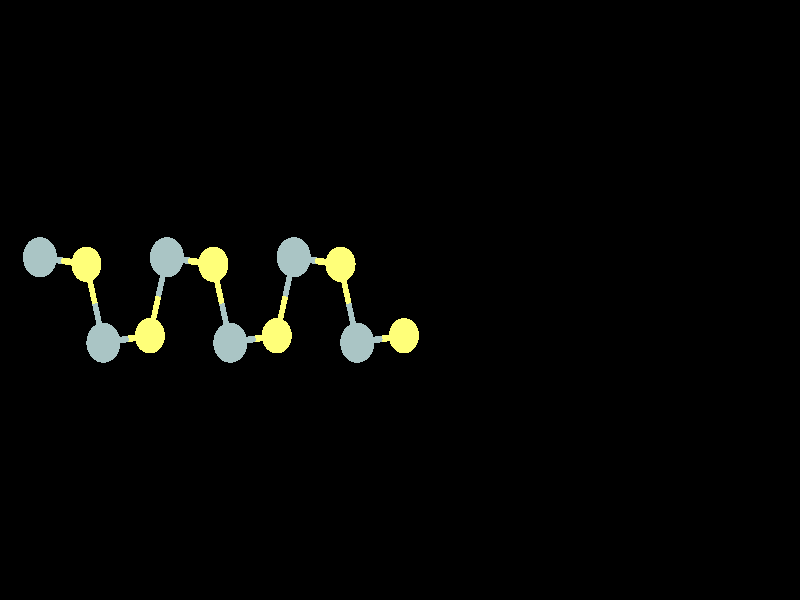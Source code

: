#include "colors.inc"
#include "finish.inc"

global_settings {assumed_gamma 1 max_trace_level 6}
background {color White transmit 1.0}
camera {orthographic
  right -28.24*x up 17.97*y
  direction 1.00*z
  location <0,0,50.00> look_at <0,0,0>}


light_source {<  2.00,   3.00,  40.00> color White
  area_light <0.70, 0, 0>, <0, 0.70, 0>, 3, 3
  adaptive 1 jitter}
// no fog
#declare simple = finish {phong 0.7}
#declare pale = finish {ambient 0.5 diffuse 0.85 roughness 0.001 specular 0.200 }
#declare intermediate = finish {ambient 0.3 diffuse 0.6 specular 0.1 roughness 0.04}
#declare vmd = finish {ambient 0.0 diffuse 0.65 phong 0.1 phong_size 40.0 specular 0.5 }
#declare jmol = finish {ambient 0.2 diffuse 0.6 specular 1 roughness 0.001 metallic}
#declare ase2 = finish {ambient 0.05 brilliance 3 diffuse 0.6 metallic specular 0.7 roughness 0.04 reflection 0.15}
#declare ase3 = finish {ambient 0.15 brilliance 2 diffuse 0.6 metallic specular 1.0 roughness 0.001 reflection 0.0}
#declare glass = finish {ambient 0.05 diffuse 0.3 specular 1.0 roughness 0.001}
#declare glass2 = finish {ambient 0.01 diffuse 0.3 specular 1.0 reflection 0.25 roughness 0.001}
#declare Rcell = 0.000;
#declare Rbond = 0.100;

#macro atom(LOC, R, COL, TRANS, FIN)
  sphere{LOC, R texture{pigment{color COL transmit TRANS} finish{FIN}}}
#end
#macro constrain(LOC, R, COL, TRANS FIN)
union{torus{R, Rcell rotate 45*z texture{pigment{color COL transmit TRANS} finish{FIN}}}
     torus{R, Rcell rotate -45*z texture{pigment{color COL transmit TRANS} finish{FIN}}}
     translate LOC}
#end

cylinder {<-13.45,  -8.55,  -0.00>, < 13.45,  -8.55,  -0.00>, Rcell pigment {Black}}
cylinder {<-13.45,  -8.55, -21.91>, < 13.45,  -8.55, -21.91>, Rcell pigment {Black}}
cylinder {<-13.45,   8.55, -21.91>, < 13.45,   8.55, -21.91>, Rcell pigment {Black}}
cylinder {<-13.45,   8.55,   0.00>, < 13.45,   8.55,  -0.00>, Rcell pigment {Black}}
cylinder {<-13.45,  -8.55,  -0.00>, <-13.45,  -8.55, -21.91>, Rcell pigment {Black}}
cylinder {< 13.45,  -8.55,  -0.00>, < 13.45,  -8.55, -21.91>, Rcell pigment {Black}}
cylinder {< 13.45,   8.55,  -0.00>, < 13.45,   8.55, -21.91>, Rcell pigment {Black}}
cylinder {<-13.45,   8.55,   0.00>, <-13.45,   8.55, -21.91>, Rcell pigment {Black}}
cylinder {<-13.45,  -8.55,  -0.00>, <-13.45,   8.55,   0.00>, Rcell pigment {Black}}
cylinder {< 13.45,  -8.55,  -0.00>, < 13.45,   8.55,  -0.00>, Rcell pigment {Black}}
cylinder {< 13.45,  -8.55, -21.91>, < 13.45,   8.55, -21.91>, Rcell pigment {Black}}
cylinder {<-13.45,  -8.55, -21.91>, <-13.45,   8.55, -21.91>, Rcell pigment {Black}}
atom(<-11.07,   1.07,  -1.83>, 0.53, rgb <1.00, 1.00, 0.19>, 0.0, ase3) // #0
atom(<-10.47,  -1.28,  -1.83>, 0.60, rgb <0.40, 0.56, 0.56>, 0.0, ase3) // #1
atom(<-11.07,   1.07,  -5.48>, 0.53, rgb <1.00, 1.00, 0.19>, 0.0, ase3) // #2
atom(<-12.71,   1.28,  -3.65>, 0.60, rgb <0.40, 0.56, 0.56>, 0.0, ase3) // #3
atom(<-10.47,  -1.28,  -5.48>, 0.60, rgb <0.40, 0.56, 0.56>, 0.0, ase3) // #4
atom(<-11.07,   1.07,  -9.13>, 0.53, rgb <1.00, 1.00, 0.19>, 0.0, ase3) // #5
atom(<-12.71,   1.28,  -7.30>, 0.60, rgb <0.40, 0.56, 0.56>, 0.0, ase3) // #6
atom(<-10.47,  -1.28,  -9.13>, 0.60, rgb <0.40, 0.56, 0.56>, 0.0, ase3) // #7
atom(<-11.07,   1.07, -12.78>, 0.53, rgb <1.00, 1.00, 0.19>, 0.0, ase3) // #8
atom(<-12.71,   1.28, -10.96>, 0.60, rgb <0.40, 0.56, 0.56>, 0.0, ase3) // #9
atom(<-10.47,  -1.28, -12.78>, 0.60, rgb <0.40, 0.56, 0.56>, 0.0, ase3) // #10
atom(< -6.59,   1.07,  -1.83>, 0.53, rgb <1.00, 1.00, 0.19>, 0.0, ase3) // #11
atom(< -5.99,  -1.28,  -1.83>, 0.60, rgb <0.40, 0.56, 0.56>, 0.0, ase3) // #12
atom(< -8.83,  -1.07,  -3.65>, 0.53, rgb <1.00, 1.00, 0.19>, 0.0, ase3) // #13
atom(< -6.59,   1.07,  -5.48>, 0.53, rgb <1.00, 1.00, 0.19>, 0.0, ase3) // #14
atom(< -8.23,   1.28,  -3.65>, 0.60, rgb <0.40, 0.56, 0.56>, 0.0, ase3) // #15
atom(< -5.99,  -1.28,  -5.48>, 0.60, rgb <0.40, 0.56, 0.56>, 0.0, ase3) // #16
atom(< -8.83,  -1.07,  -7.30>, 0.53, rgb <1.00, 1.00, 0.19>, 0.0, ase3) // #17
atom(< -6.59,   1.07,  -9.13>, 0.53, rgb <1.00, 1.00, 0.19>, 0.0, ase3) // #18
atom(< -8.23,   1.28,  -7.30>, 0.60, rgb <0.40, 0.56, 0.56>, 0.0, ase3) // #19
atom(< -5.99,  -1.28,  -9.13>, 0.60, rgb <0.40, 0.56, 0.56>, 0.0, ase3) // #20
atom(< -8.83,  -1.07, -10.96>, 0.53, rgb <1.00, 1.00, 0.19>, 0.0, ase3) // #21
atom(< -6.59,   1.07, -12.78>, 0.53, rgb <1.00, 1.00, 0.19>, 0.0, ase3) // #22
atom(< -8.23,   1.28, -10.96>, 0.60, rgb <0.40, 0.56, 0.56>, 0.0, ase3) // #23
atom(< -5.99,  -1.28, -12.78>, 0.60, rgb <0.40, 0.56, 0.56>, 0.0, ase3) // #24
atom(< -2.10,   1.07,  -1.83>, 0.53, rgb <1.00, 1.00, 0.19>, 0.0, ase3) // #25
atom(< -1.51,  -1.28,  -1.83>, 0.60, rgb <0.40, 0.56, 0.56>, 0.0, ase3) // #26
atom(< -4.35,  -1.07,  -3.65>, 0.53, rgb <1.00, 1.00, 0.19>, 0.0, ase3) // #27
atom(< -2.10,   1.07,  -5.48>, 0.53, rgb <1.00, 1.00, 0.19>, 0.0, ase3) // #28
atom(< -3.75,   1.28,  -3.65>, 0.60, rgb <0.40, 0.56, 0.56>, 0.0, ase3) // #29
atom(< -1.51,  -1.28,  -5.48>, 0.60, rgb <0.40, 0.56, 0.56>, 0.0, ase3) // #30
atom(< -4.35,  -1.07,  -7.30>, 0.53, rgb <1.00, 1.00, 0.19>, 0.0, ase3) // #31
atom(< -2.10,   1.07,  -9.13>, 0.53, rgb <1.00, 1.00, 0.19>, 0.0, ase3) // #32
atom(< -3.75,   1.28,  -7.30>, 0.60, rgb <0.40, 0.56, 0.56>, 0.0, ase3) // #33
atom(< -1.51,  -1.28,  -9.13>, 0.60, rgb <0.40, 0.56, 0.56>, 0.0, ase3) // #34
atom(< -4.35,  -1.07, -10.96>, 0.53, rgb <1.00, 1.00, 0.19>, 0.0, ase3) // #35
atom(< -2.10,   1.07, -12.78>, 0.53, rgb <1.00, 1.00, 0.19>, 0.0, ase3) // #36
atom(< -3.75,   1.28, -10.96>, 0.60, rgb <0.40, 0.56, 0.56>, 0.0, ase3) // #37
atom(< -1.51,  -1.28, -12.78>, 0.60, rgb <0.40, 0.56, 0.56>, 0.0, ase3) // #38
atom(<  0.14,  -1.07,  -3.65>, 0.53, rgb <1.00, 1.00, 0.19>, 0.0, ase3) // #39
atom(<  0.14,  -1.07,  -7.30>, 0.53, rgb <1.00, 1.00, 0.19>, 0.0, ase3) // #40
atom(<  0.14,  -1.07, -10.96>, 0.53, rgb <1.00, 1.00, 0.19>, 0.0, ase3) // #41
cylinder {<-11.07,   1.07,  -1.83>, <-10.77,  -0.11,  -1.83>, Rbond texture{pigment {color rgb <1.00, 1.00, 0.19> transmit 0.0} finish{ase3}}}
cylinder {<-10.47,  -1.28,  -1.83>, <-10.77,  -0.11,  -1.83>, Rbond texture{pigment {color rgb <0.40, 0.56, 0.56> transmit 0.0} finish{ase3}}}
cylinder {<-11.07,   1.07,  -1.83>, <-11.89,   1.17,  -2.74>, Rbond texture{pigment {color rgb <1.00, 1.00, 0.19> transmit 0.0} finish{ase3}}}
cylinder {<-12.71,   1.28,  -3.65>, <-11.89,   1.17,  -2.74>, Rbond texture{pigment {color rgb <0.40, 0.56, 0.56> transmit 0.0} finish{ase3}}}
cylinder {<-10.47,  -1.28,  -1.83>, < -9.65,  -1.17,  -2.74>, Rbond texture{pigment {color rgb <0.40, 0.56, 0.56> transmit 0.0} finish{ase3}}}
cylinder {< -8.83,  -1.07,  -3.65>, < -9.65,  -1.17,  -2.74>, Rbond texture{pigment {color rgb <1.00, 1.00, 0.19> transmit 0.0} finish{ase3}}}
cylinder {<-11.07,   1.07,  -5.48>, <-11.89,   1.17,  -4.56>, Rbond texture{pigment {color rgb <1.00, 1.00, 0.19> transmit 0.0} finish{ase3}}}
cylinder {<-12.71,   1.28,  -3.65>, <-11.89,   1.17,  -4.56>, Rbond texture{pigment {color rgb <0.40, 0.56, 0.56> transmit 0.0} finish{ase3}}}
cylinder {<-11.07,   1.07,  -5.48>, <-10.77,  -0.11,  -5.48>, Rbond texture{pigment {color rgb <1.00, 1.00, 0.19> transmit 0.0} finish{ase3}}}
cylinder {<-10.47,  -1.28,  -5.48>, <-10.77,  -0.11,  -5.48>, Rbond texture{pigment {color rgb <0.40, 0.56, 0.56> transmit 0.0} finish{ase3}}}
cylinder {<-11.07,   1.07,  -5.48>, <-11.89,   1.17,  -6.39>, Rbond texture{pigment {color rgb <1.00, 1.00, 0.19> transmit 0.0} finish{ase3}}}
cylinder {<-12.71,   1.28,  -7.30>, <-11.89,   1.17,  -6.39>, Rbond texture{pigment {color rgb <0.40, 0.56, 0.56> transmit 0.0} finish{ase3}}}
cylinder {<-10.47,  -1.28,  -5.48>, < -9.65,  -1.17,  -4.56>, Rbond texture{pigment {color rgb <0.40, 0.56, 0.56> transmit 0.0} finish{ase3}}}
cylinder {< -8.83,  -1.07,  -3.65>, < -9.65,  -1.17,  -4.56>, Rbond texture{pigment {color rgb <1.00, 1.00, 0.19> transmit 0.0} finish{ase3}}}
cylinder {<-10.47,  -1.28,  -5.48>, < -9.65,  -1.17,  -6.39>, Rbond texture{pigment {color rgb <0.40, 0.56, 0.56> transmit 0.0} finish{ase3}}}
cylinder {< -8.83,  -1.07,  -7.30>, < -9.65,  -1.17,  -6.39>, Rbond texture{pigment {color rgb <1.00, 1.00, 0.19> transmit 0.0} finish{ase3}}}
cylinder {<-11.07,   1.07,  -9.13>, <-11.89,   1.17,  -8.22>, Rbond texture{pigment {color rgb <1.00, 1.00, 0.19> transmit 0.0} finish{ase3}}}
cylinder {<-12.71,   1.28,  -7.30>, <-11.89,   1.17,  -8.22>, Rbond texture{pigment {color rgb <0.40, 0.56, 0.56> transmit 0.0} finish{ase3}}}
cylinder {<-11.07,   1.07,  -9.13>, <-11.89,   1.17, -10.04>, Rbond texture{pigment {color rgb <1.00, 1.00, 0.19> transmit 0.0} finish{ase3}}}
cylinder {<-12.71,   1.28, -10.96>, <-11.89,   1.17, -10.04>, Rbond texture{pigment {color rgb <0.40, 0.56, 0.56> transmit 0.0} finish{ase3}}}
cylinder {<-11.07,   1.07,  -9.13>, <-10.77,  -0.11,  -9.13>, Rbond texture{pigment {color rgb <1.00, 1.00, 0.19> transmit 0.0} finish{ase3}}}
cylinder {<-10.47,  -1.28,  -9.13>, <-10.77,  -0.11,  -9.13>, Rbond texture{pigment {color rgb <0.40, 0.56, 0.56> transmit 0.0} finish{ase3}}}
cylinder {<-10.47,  -1.28,  -9.13>, < -9.65,  -1.17,  -8.22>, Rbond texture{pigment {color rgb <0.40, 0.56, 0.56> transmit 0.0} finish{ase3}}}
cylinder {< -8.83,  -1.07,  -7.30>, < -9.65,  -1.17,  -8.22>, Rbond texture{pigment {color rgb <1.00, 1.00, 0.19> transmit 0.0} finish{ase3}}}
cylinder {<-10.47,  -1.28,  -9.13>, < -9.65,  -1.17, -10.04>, Rbond texture{pigment {color rgb <0.40, 0.56, 0.56> transmit 0.0} finish{ase3}}}
cylinder {< -8.83,  -1.07, -10.96>, < -9.65,  -1.17, -10.04>, Rbond texture{pigment {color rgb <1.00, 1.00, 0.19> transmit 0.0} finish{ase3}}}
cylinder {<-11.07,   1.07, -12.78>, <-11.89,   1.17, -11.87>, Rbond texture{pigment {color rgb <1.00, 1.00, 0.19> transmit 0.0} finish{ase3}}}
cylinder {<-12.71,   1.28, -10.96>, <-11.89,   1.17, -11.87>, Rbond texture{pigment {color rgb <0.40, 0.56, 0.56> transmit 0.0} finish{ase3}}}
cylinder {<-11.07,   1.07, -12.78>, <-10.77,  -0.11, -12.78>, Rbond texture{pigment {color rgb <1.00, 1.00, 0.19> transmit 0.0} finish{ase3}}}
cylinder {<-10.47,  -1.28, -12.78>, <-10.77,  -0.11, -12.78>, Rbond texture{pigment {color rgb <0.40, 0.56, 0.56> transmit 0.0} finish{ase3}}}
cylinder {<-10.47,  -1.28, -12.78>, < -9.65,  -1.17, -11.87>, Rbond texture{pigment {color rgb <0.40, 0.56, 0.56> transmit 0.0} finish{ase3}}}
cylinder {< -8.83,  -1.07, -10.96>, < -9.65,  -1.17, -11.87>, Rbond texture{pigment {color rgb <1.00, 1.00, 0.19> transmit 0.0} finish{ase3}}}
cylinder {< -6.59,   1.07,  -1.83>, < -7.41,   1.17,  -2.74>, Rbond texture{pigment {color rgb <1.00, 1.00, 0.19> transmit 0.0} finish{ase3}}}
cylinder {< -8.23,   1.28,  -3.65>, < -7.41,   1.17,  -2.74>, Rbond texture{pigment {color rgb <0.40, 0.56, 0.56> transmit 0.0} finish{ase3}}}
cylinder {< -6.59,   1.07,  -1.83>, < -6.29,  -0.11,  -1.83>, Rbond texture{pigment {color rgb <1.00, 1.00, 0.19> transmit 0.0} finish{ase3}}}
cylinder {< -5.99,  -1.28,  -1.83>, < -6.29,  -0.11,  -1.83>, Rbond texture{pigment {color rgb <0.40, 0.56, 0.56> transmit 0.0} finish{ase3}}}
cylinder {< -5.99,  -1.28,  -1.83>, < -5.17,  -1.17,  -2.74>, Rbond texture{pigment {color rgb <0.40, 0.56, 0.56> transmit 0.0} finish{ase3}}}
cylinder {< -4.35,  -1.07,  -3.65>, < -5.17,  -1.17,  -2.74>, Rbond texture{pigment {color rgb <1.00, 1.00, 0.19> transmit 0.0} finish{ase3}}}
cylinder {< -8.83,  -1.07,  -3.65>, < -8.53,   0.11,  -3.65>, Rbond texture{pigment {color rgb <1.00, 1.00, 0.19> transmit 0.0} finish{ase3}}}
cylinder {< -8.23,   1.28,  -3.65>, < -8.53,   0.11,  -3.65>, Rbond texture{pigment {color rgb <0.40, 0.56, 0.56> transmit 0.0} finish{ase3}}}
cylinder {< -6.59,   1.07,  -5.48>, < -7.41,   1.17,  -4.56>, Rbond texture{pigment {color rgb <1.00, 1.00, 0.19> transmit 0.0} finish{ase3}}}
cylinder {< -8.23,   1.28,  -3.65>, < -7.41,   1.17,  -4.56>, Rbond texture{pigment {color rgb <0.40, 0.56, 0.56> transmit 0.0} finish{ase3}}}
cylinder {< -6.59,   1.07,  -5.48>, < -7.41,   1.17,  -6.39>, Rbond texture{pigment {color rgb <1.00, 1.00, 0.19> transmit 0.0} finish{ase3}}}
cylinder {< -8.23,   1.28,  -7.30>, < -7.41,   1.17,  -6.39>, Rbond texture{pigment {color rgb <0.40, 0.56, 0.56> transmit 0.0} finish{ase3}}}
cylinder {< -6.59,   1.07,  -5.48>, < -6.29,  -0.11,  -5.48>, Rbond texture{pigment {color rgb <1.00, 1.00, 0.19> transmit 0.0} finish{ase3}}}
cylinder {< -5.99,  -1.28,  -5.48>, < -6.29,  -0.11,  -5.48>, Rbond texture{pigment {color rgb <0.40, 0.56, 0.56> transmit 0.0} finish{ase3}}}
cylinder {< -5.99,  -1.28,  -5.48>, < -5.17,  -1.17,  -4.56>, Rbond texture{pigment {color rgb <0.40, 0.56, 0.56> transmit 0.0} finish{ase3}}}
cylinder {< -4.35,  -1.07,  -3.65>, < -5.17,  -1.17,  -4.56>, Rbond texture{pigment {color rgb <1.00, 1.00, 0.19> transmit 0.0} finish{ase3}}}
cylinder {< -5.99,  -1.28,  -5.48>, < -5.17,  -1.17,  -6.39>, Rbond texture{pigment {color rgb <0.40, 0.56, 0.56> transmit 0.0} finish{ase3}}}
cylinder {< -4.35,  -1.07,  -7.30>, < -5.17,  -1.17,  -6.39>, Rbond texture{pigment {color rgb <1.00, 1.00, 0.19> transmit 0.0} finish{ase3}}}
cylinder {< -8.83,  -1.07,  -7.30>, < -8.53,   0.11,  -7.30>, Rbond texture{pigment {color rgb <1.00, 1.00, 0.19> transmit 0.0} finish{ase3}}}
cylinder {< -8.23,   1.28,  -7.30>, < -8.53,   0.11,  -7.30>, Rbond texture{pigment {color rgb <0.40, 0.56, 0.56> transmit 0.0} finish{ase3}}}
cylinder {< -6.59,   1.07,  -9.13>, < -7.41,   1.17,  -8.22>, Rbond texture{pigment {color rgb <1.00, 1.00, 0.19> transmit 0.0} finish{ase3}}}
cylinder {< -8.23,   1.28,  -7.30>, < -7.41,   1.17,  -8.22>, Rbond texture{pigment {color rgb <0.40, 0.56, 0.56> transmit 0.0} finish{ase3}}}
cylinder {< -6.59,   1.07,  -9.13>, < -7.41,   1.17, -10.04>, Rbond texture{pigment {color rgb <1.00, 1.00, 0.19> transmit 0.0} finish{ase3}}}
cylinder {< -8.23,   1.28, -10.96>, < -7.41,   1.17, -10.04>, Rbond texture{pigment {color rgb <0.40, 0.56, 0.56> transmit 0.0} finish{ase3}}}
cylinder {< -6.59,   1.07,  -9.13>, < -6.29,  -0.11,  -9.13>, Rbond texture{pigment {color rgb <1.00, 1.00, 0.19> transmit 0.0} finish{ase3}}}
cylinder {< -5.99,  -1.28,  -9.13>, < -6.29,  -0.11,  -9.13>, Rbond texture{pigment {color rgb <0.40, 0.56, 0.56> transmit 0.0} finish{ase3}}}
cylinder {< -5.99,  -1.28,  -9.13>, < -5.17,  -1.17,  -8.22>, Rbond texture{pigment {color rgb <0.40, 0.56, 0.56> transmit 0.0} finish{ase3}}}
cylinder {< -4.35,  -1.07,  -7.30>, < -5.17,  -1.17,  -8.22>, Rbond texture{pigment {color rgb <1.00, 1.00, 0.19> transmit 0.0} finish{ase3}}}
cylinder {< -5.99,  -1.28,  -9.13>, < -5.17,  -1.17, -10.04>, Rbond texture{pigment {color rgb <0.40, 0.56, 0.56> transmit 0.0} finish{ase3}}}
cylinder {< -4.35,  -1.07, -10.96>, < -5.17,  -1.17, -10.04>, Rbond texture{pigment {color rgb <1.00, 1.00, 0.19> transmit 0.0} finish{ase3}}}
cylinder {< -8.83,  -1.07, -10.96>, < -8.53,   0.11, -10.96>, Rbond texture{pigment {color rgb <1.00, 1.00, 0.19> transmit 0.0} finish{ase3}}}
cylinder {< -8.23,   1.28, -10.96>, < -8.53,   0.11, -10.96>, Rbond texture{pigment {color rgb <0.40, 0.56, 0.56> transmit 0.0} finish{ase3}}}
cylinder {< -6.59,   1.07, -12.78>, < -7.41,   1.17, -11.87>, Rbond texture{pigment {color rgb <1.00, 1.00, 0.19> transmit 0.0} finish{ase3}}}
cylinder {< -8.23,   1.28, -10.96>, < -7.41,   1.17, -11.87>, Rbond texture{pigment {color rgb <0.40, 0.56, 0.56> transmit 0.0} finish{ase3}}}
cylinder {< -6.59,   1.07, -12.78>, < -6.29,  -0.11, -12.78>, Rbond texture{pigment {color rgb <1.00, 1.00, 0.19> transmit 0.0} finish{ase3}}}
cylinder {< -5.99,  -1.28, -12.78>, < -6.29,  -0.11, -12.78>, Rbond texture{pigment {color rgb <0.40, 0.56, 0.56> transmit 0.0} finish{ase3}}}
cylinder {< -5.99,  -1.28, -12.78>, < -5.17,  -1.17, -11.87>, Rbond texture{pigment {color rgb <0.40, 0.56, 0.56> transmit 0.0} finish{ase3}}}
cylinder {< -4.35,  -1.07, -10.96>, < -5.17,  -1.17, -11.87>, Rbond texture{pigment {color rgb <1.00, 1.00, 0.19> transmit 0.0} finish{ase3}}}
cylinder {< -2.10,   1.07,  -1.83>, < -1.81,  -0.11,  -1.83>, Rbond texture{pigment {color rgb <1.00, 1.00, 0.19> transmit 0.0} finish{ase3}}}
cylinder {< -1.51,  -1.28,  -1.83>, < -1.81,  -0.11,  -1.83>, Rbond texture{pigment {color rgb <0.40, 0.56, 0.56> transmit 0.0} finish{ase3}}}
cylinder {< -2.10,   1.07,  -1.83>, < -2.93,   1.17,  -2.74>, Rbond texture{pigment {color rgb <1.00, 1.00, 0.19> transmit 0.0} finish{ase3}}}
cylinder {< -3.75,   1.28,  -3.65>, < -2.93,   1.17,  -2.74>, Rbond texture{pigment {color rgb <0.40, 0.56, 0.56> transmit 0.0} finish{ase3}}}
cylinder {< -1.51,  -1.28,  -1.83>, < -0.69,  -1.17,  -2.74>, Rbond texture{pigment {color rgb <0.40, 0.56, 0.56> transmit 0.0} finish{ase3}}}
cylinder {<  0.14,  -1.07,  -3.65>, < -0.69,  -1.17,  -2.74>, Rbond texture{pigment {color rgb <1.00, 1.00, 0.19> transmit 0.0} finish{ase3}}}
cylinder {< -4.35,  -1.07,  -3.65>, < -4.05,   0.11,  -3.65>, Rbond texture{pigment {color rgb <1.00, 1.00, 0.19> transmit 0.0} finish{ase3}}}
cylinder {< -3.75,   1.28,  -3.65>, < -4.05,   0.11,  -3.65>, Rbond texture{pigment {color rgb <0.40, 0.56, 0.56> transmit 0.0} finish{ase3}}}
cylinder {< -2.10,   1.07,  -5.48>, < -2.93,   1.17,  -4.56>, Rbond texture{pigment {color rgb <1.00, 1.00, 0.19> transmit 0.0} finish{ase3}}}
cylinder {< -3.75,   1.28,  -3.65>, < -2.93,   1.17,  -4.56>, Rbond texture{pigment {color rgb <0.40, 0.56, 0.56> transmit 0.0} finish{ase3}}}
cylinder {< -2.10,   1.07,  -5.48>, < -1.81,  -0.11,  -5.48>, Rbond texture{pigment {color rgb <1.00, 1.00, 0.19> transmit 0.0} finish{ase3}}}
cylinder {< -1.51,  -1.28,  -5.48>, < -1.81,  -0.11,  -5.48>, Rbond texture{pigment {color rgb <0.40, 0.56, 0.56> transmit 0.0} finish{ase3}}}
cylinder {< -2.10,   1.07,  -5.48>, < -2.93,   1.17,  -6.39>, Rbond texture{pigment {color rgb <1.00, 1.00, 0.19> transmit 0.0} finish{ase3}}}
cylinder {< -3.75,   1.28,  -7.30>, < -2.93,   1.17,  -6.39>, Rbond texture{pigment {color rgb <0.40, 0.56, 0.56> transmit 0.0} finish{ase3}}}
cylinder {< -1.51,  -1.28,  -5.48>, < -0.69,  -1.17,  -4.56>, Rbond texture{pigment {color rgb <0.40, 0.56, 0.56> transmit 0.0} finish{ase3}}}
cylinder {<  0.14,  -1.07,  -3.65>, < -0.69,  -1.17,  -4.56>, Rbond texture{pigment {color rgb <1.00, 1.00, 0.19> transmit 0.0} finish{ase3}}}
cylinder {< -1.51,  -1.28,  -5.48>, < -0.69,  -1.17,  -6.39>, Rbond texture{pigment {color rgb <0.40, 0.56, 0.56> transmit 0.0} finish{ase3}}}
cylinder {<  0.14,  -1.07,  -7.30>, < -0.69,  -1.17,  -6.39>, Rbond texture{pigment {color rgb <1.00, 1.00, 0.19> transmit 0.0} finish{ase3}}}
cylinder {< -4.35,  -1.07,  -7.30>, < -4.05,   0.11,  -7.30>, Rbond texture{pigment {color rgb <1.00, 1.00, 0.19> transmit 0.0} finish{ase3}}}
cylinder {< -3.75,   1.28,  -7.30>, < -4.05,   0.11,  -7.30>, Rbond texture{pigment {color rgb <0.40, 0.56, 0.56> transmit 0.0} finish{ase3}}}
cylinder {< -2.10,   1.07,  -9.13>, < -2.93,   1.17,  -8.22>, Rbond texture{pigment {color rgb <1.00, 1.00, 0.19> transmit 0.0} finish{ase3}}}
cylinder {< -3.75,   1.28,  -7.30>, < -2.93,   1.17,  -8.22>, Rbond texture{pigment {color rgb <0.40, 0.56, 0.56> transmit 0.0} finish{ase3}}}
cylinder {< -2.10,   1.07,  -9.13>, < -1.81,  -0.11,  -9.13>, Rbond texture{pigment {color rgb <1.00, 1.00, 0.19> transmit 0.0} finish{ase3}}}
cylinder {< -1.51,  -1.28,  -9.13>, < -1.81,  -0.11,  -9.13>, Rbond texture{pigment {color rgb <0.40, 0.56, 0.56> transmit 0.0} finish{ase3}}}
cylinder {< -2.10,   1.07,  -9.13>, < -2.93,   1.17, -10.04>, Rbond texture{pigment {color rgb <1.00, 1.00, 0.19> transmit 0.0} finish{ase3}}}
cylinder {< -3.75,   1.28, -10.96>, < -2.93,   1.17, -10.04>, Rbond texture{pigment {color rgb <0.40, 0.56, 0.56> transmit 0.0} finish{ase3}}}
cylinder {< -1.51,  -1.28,  -9.13>, < -0.69,  -1.17,  -8.22>, Rbond texture{pigment {color rgb <0.40, 0.56, 0.56> transmit 0.0} finish{ase3}}}
cylinder {<  0.14,  -1.07,  -7.30>, < -0.69,  -1.17,  -8.22>, Rbond texture{pigment {color rgb <1.00, 1.00, 0.19> transmit 0.0} finish{ase3}}}
cylinder {< -1.51,  -1.28,  -9.13>, < -0.69,  -1.17, -10.04>, Rbond texture{pigment {color rgb <0.40, 0.56, 0.56> transmit 0.0} finish{ase3}}}
cylinder {<  0.14,  -1.07, -10.96>, < -0.69,  -1.17, -10.04>, Rbond texture{pigment {color rgb <1.00, 1.00, 0.19> transmit 0.0} finish{ase3}}}
cylinder {< -4.35,  -1.07, -10.96>, < -4.05,   0.11, -10.96>, Rbond texture{pigment {color rgb <1.00, 1.00, 0.19> transmit 0.0} finish{ase3}}}
cylinder {< -3.75,   1.28, -10.96>, < -4.05,   0.11, -10.96>, Rbond texture{pigment {color rgb <0.40, 0.56, 0.56> transmit 0.0} finish{ase3}}}
cylinder {< -2.10,   1.07, -12.78>, < -2.93,   1.17, -11.87>, Rbond texture{pigment {color rgb <1.00, 1.00, 0.19> transmit 0.0} finish{ase3}}}
cylinder {< -3.75,   1.28, -10.96>, < -2.93,   1.17, -11.87>, Rbond texture{pigment {color rgb <0.40, 0.56, 0.56> transmit 0.0} finish{ase3}}}
cylinder {< -2.10,   1.07, -12.78>, < -1.81,  -0.11, -12.78>, Rbond texture{pigment {color rgb <1.00, 1.00, 0.19> transmit 0.0} finish{ase3}}}
cylinder {< -1.51,  -1.28, -12.78>, < -1.81,  -0.11, -12.78>, Rbond texture{pigment {color rgb <0.40, 0.56, 0.56> transmit 0.0} finish{ase3}}}
cylinder {< -1.51,  -1.28, -12.78>, < -0.69,  -1.17, -11.87>, Rbond texture{pigment {color rgb <0.40, 0.56, 0.56> transmit 0.0} finish{ase3}}}
cylinder {<  0.14,  -1.07, -10.96>, < -0.69,  -1.17, -11.87>, Rbond texture{pigment {color rgb <1.00, 1.00, 0.19> transmit 0.0} finish{ase3}}}
// no constraints
